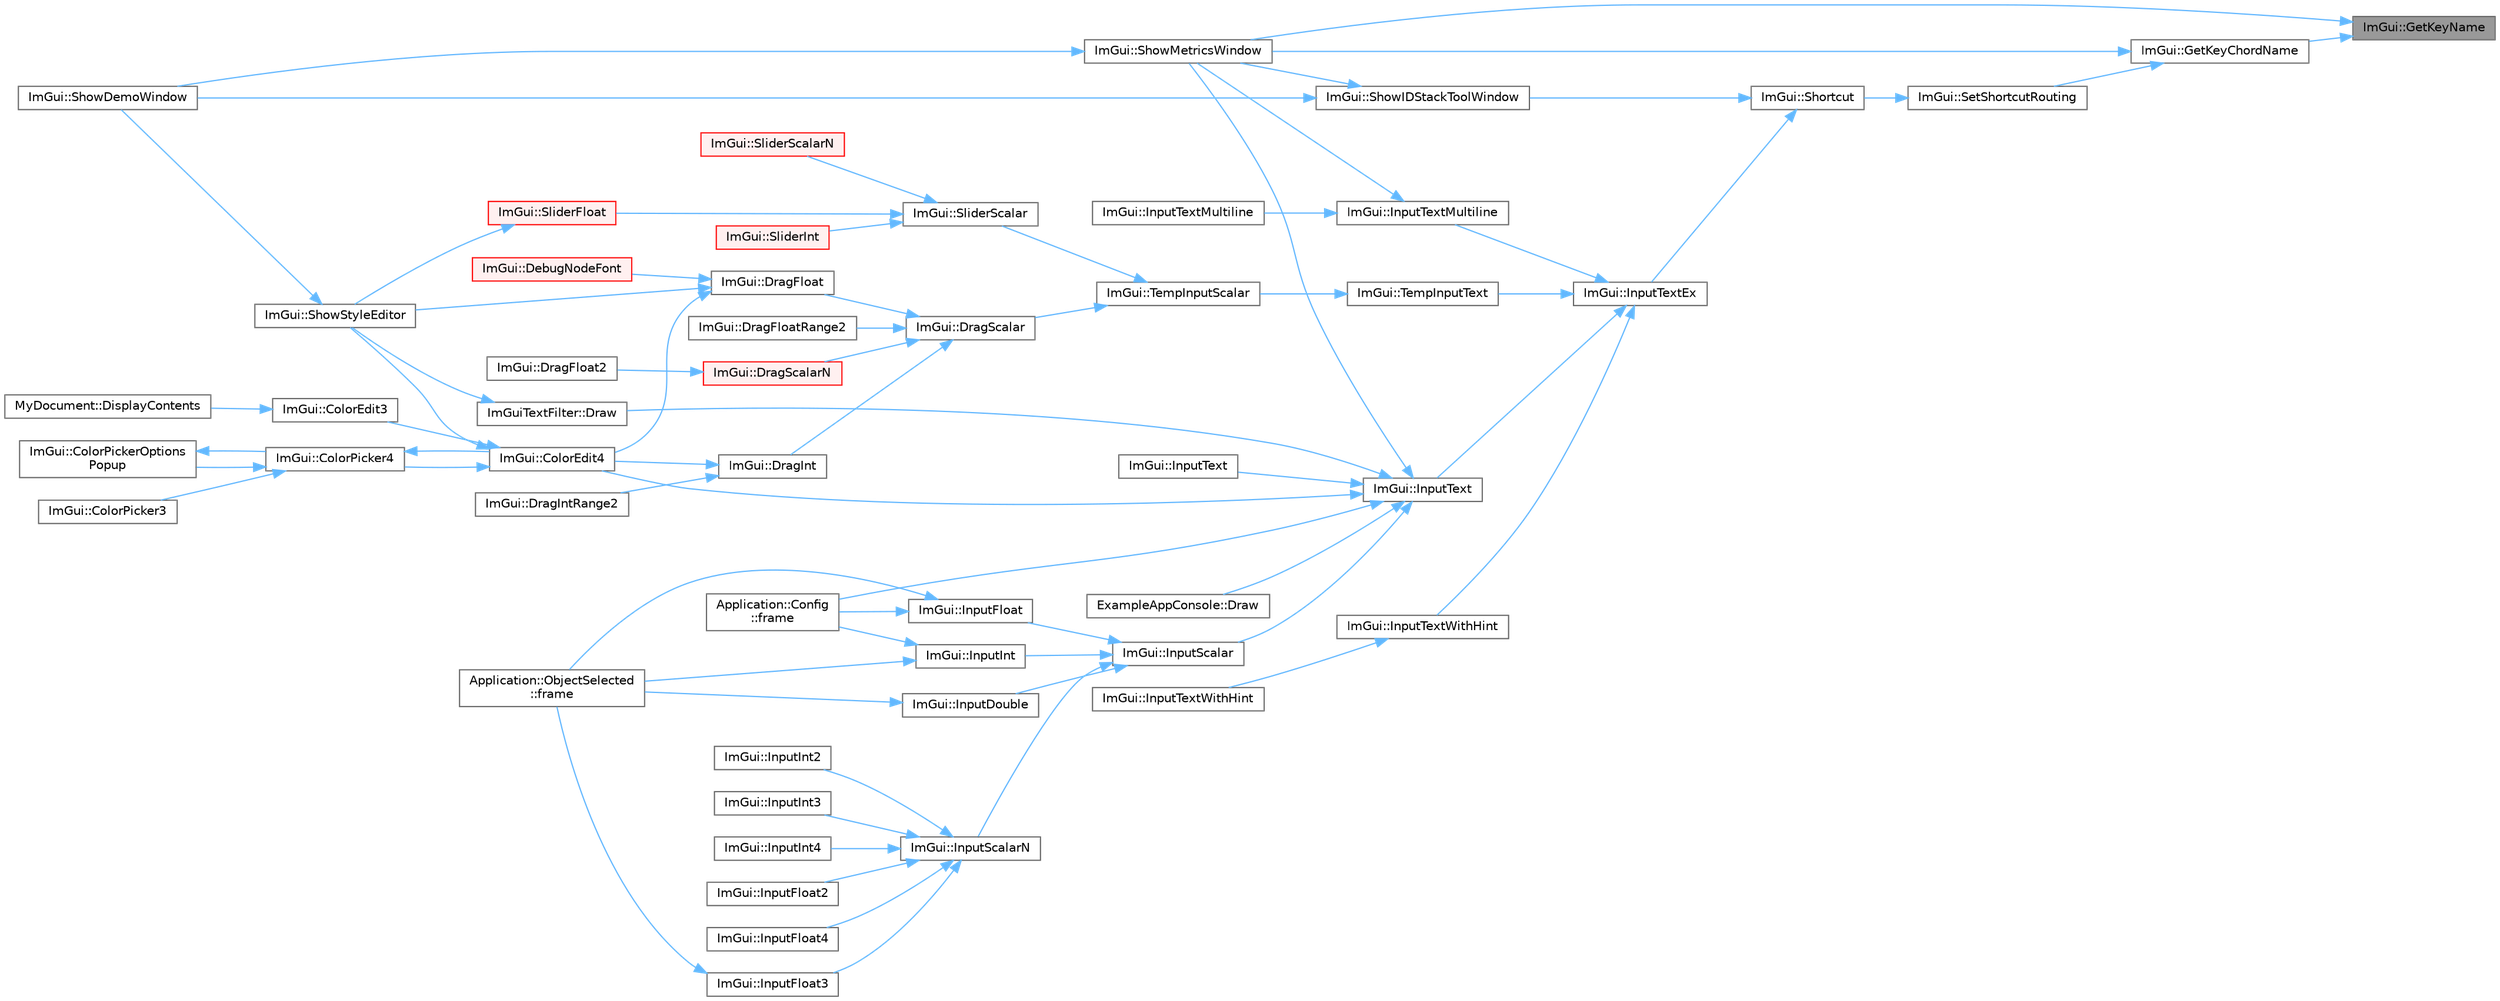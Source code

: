 digraph "ImGui::GetKeyName"
{
 // LATEX_PDF_SIZE
  bgcolor="transparent";
  edge [fontname=Helvetica,fontsize=10,labelfontname=Helvetica,labelfontsize=10];
  node [fontname=Helvetica,fontsize=10,shape=box,height=0.2,width=0.4];
  rankdir="RL";
  Node1 [id="Node000001",label="ImGui::GetKeyName",height=0.2,width=0.4,color="gray40", fillcolor="grey60", style="filled", fontcolor="black",tooltip=" "];
  Node1 -> Node2 [id="edge1_Node000001_Node000002",dir="back",color="steelblue1",style="solid",tooltip=" "];
  Node2 [id="Node000002",label="ImGui::GetKeyChordName",height=0.2,width=0.4,color="grey40", fillcolor="white", style="filled",URL="$namespace_im_gui.html#a4711f04593c21dee2ecb1f736c4da981",tooltip=" "];
  Node2 -> Node3 [id="edge2_Node000002_Node000003",dir="back",color="steelblue1",style="solid",tooltip=" "];
  Node3 [id="Node000003",label="ImGui::SetShortcutRouting",height=0.2,width=0.4,color="grey40", fillcolor="white", style="filled",URL="$namespace_im_gui.html#a5bfa26bcafad8fae4b4e21e1f0db47e3",tooltip=" "];
  Node3 -> Node4 [id="edge3_Node000003_Node000004",dir="back",color="steelblue1",style="solid",tooltip=" "];
  Node4 [id="Node000004",label="ImGui::Shortcut",height=0.2,width=0.4,color="grey40", fillcolor="white", style="filled",URL="$namespace_im_gui.html#a79fcd86b36bb86d9bd95c79013b0ad8d",tooltip=" "];
  Node4 -> Node5 [id="edge4_Node000004_Node000005",dir="back",color="steelblue1",style="solid",tooltip=" "];
  Node5 [id="Node000005",label="ImGui::InputTextEx",height=0.2,width=0.4,color="grey40", fillcolor="white", style="filled",URL="$namespace_im_gui.html#af89af17ecc11653f25fea1e50e195de6",tooltip=" "];
  Node5 -> Node6 [id="edge5_Node000005_Node000006",dir="back",color="steelblue1",style="solid",tooltip=" "];
  Node6 [id="Node000006",label="ImGui::InputText",height=0.2,width=0.4,color="grey40", fillcolor="white", style="filled",URL="$namespace_im_gui.html#aa72b5760a3a206729723a587ac7c8519",tooltip=" "];
  Node6 -> Node7 [id="edge6_Node000006_Node000007",dir="back",color="steelblue1",style="solid",tooltip=" "];
  Node7 [id="Node000007",label="ImGui::ColorEdit4",height=0.2,width=0.4,color="grey40", fillcolor="white", style="filled",URL="$namespace_im_gui.html#ac3f45e2aa0b1d591cc8a2cdf8b566a45",tooltip=" "];
  Node7 -> Node8 [id="edge7_Node000007_Node000008",dir="back",color="steelblue1",style="solid",tooltip=" "];
  Node8 [id="Node000008",label="ImGui::ColorEdit3",height=0.2,width=0.4,color="grey40", fillcolor="white", style="filled",URL="$namespace_im_gui.html#a5afe76ba1c91f07363e40396e7df656e",tooltip=" "];
  Node8 -> Node9 [id="edge8_Node000008_Node000009",dir="back",color="steelblue1",style="solid",tooltip=" "];
  Node9 [id="Node000009",label="MyDocument::DisplayContents",height=0.2,width=0.4,color="grey40", fillcolor="white", style="filled",URL="$struct_my_document.html#aa51e0b8e6c95b7109a507603599c05d9",tooltip=" "];
  Node7 -> Node10 [id="edge9_Node000007_Node000010",dir="back",color="steelblue1",style="solid",tooltip=" "];
  Node10 [id="Node000010",label="ImGui::ColorPicker4",height=0.2,width=0.4,color="grey40", fillcolor="white", style="filled",URL="$namespace_im_gui.html#a3d5aae9e0a14aa051d5a799abbe97b32",tooltip=" "];
  Node10 -> Node7 [id="edge10_Node000010_Node000007",dir="back",color="steelblue1",style="solid",tooltip=" "];
  Node10 -> Node11 [id="edge11_Node000010_Node000011",dir="back",color="steelblue1",style="solid",tooltip=" "];
  Node11 [id="Node000011",label="ImGui::ColorPicker3",height=0.2,width=0.4,color="grey40", fillcolor="white", style="filled",URL="$namespace_im_gui.html#a2a2a98cb9a17b18702be6b954670b388",tooltip=" "];
  Node10 -> Node12 [id="edge12_Node000010_Node000012",dir="back",color="steelblue1",style="solid",tooltip=" "];
  Node12 [id="Node000012",label="ImGui::ColorPickerOptions\lPopup",height=0.2,width=0.4,color="grey40", fillcolor="white", style="filled",URL="$namespace_im_gui.html#a6d112eeb6d8ffdebbc9d9a8c66babbee",tooltip=" "];
  Node12 -> Node10 [id="edge13_Node000012_Node000010",dir="back",color="steelblue1",style="solid",tooltip=" "];
  Node7 -> Node13 [id="edge14_Node000007_Node000013",dir="back",color="steelblue1",style="solid",tooltip=" "];
  Node13 [id="Node000013",label="ImGui::ShowStyleEditor",height=0.2,width=0.4,color="grey40", fillcolor="white", style="filled",URL="$namespace_im_gui.html#ab2eb3dec78d054fe3feab1c091ec5de5",tooltip=" "];
  Node13 -> Node14 [id="edge15_Node000013_Node000014",dir="back",color="steelblue1",style="solid",tooltip=" "];
  Node14 [id="Node000014",label="ImGui::ShowDemoWindow",height=0.2,width=0.4,color="grey40", fillcolor="white", style="filled",URL="$namespace_im_gui.html#af95643a0ce4893b9e57c12991922fb18",tooltip=" "];
  Node6 -> Node15 [id="edge16_Node000006_Node000015",dir="back",color="steelblue1",style="solid",tooltip=" "];
  Node15 [id="Node000015",label="ExampleAppConsole::Draw",height=0.2,width=0.4,color="grey40", fillcolor="white", style="filled",URL="$struct_example_app_console.html#a0518a09c7e8648dd52c7c06df19ac17a",tooltip=" "];
  Node6 -> Node16 [id="edge17_Node000006_Node000016",dir="back",color="steelblue1",style="solid",tooltip=" "];
  Node16 [id="Node000016",label="ImGuiTextFilter::Draw",height=0.2,width=0.4,color="grey40", fillcolor="white", style="filled",URL="$struct_im_gui_text_filter.html#ab93ad5985019ff9d3781606551fc26cc",tooltip=" "];
  Node16 -> Node13 [id="edge18_Node000016_Node000013",dir="back",color="steelblue1",style="solid",tooltip=" "];
  Node6 -> Node17 [id="edge19_Node000006_Node000017",dir="back",color="steelblue1",style="solid",tooltip=" "];
  Node17 [id="Node000017",label="Application::Config\l::frame",height=0.2,width=0.4,color="grey40", fillcolor="white", style="filled",URL="$class_application_1_1_config.html#a291cc3a874949e121dcf83a3f90681bc",tooltip=" "];
  Node6 -> Node18 [id="edge20_Node000006_Node000018",dir="back",color="steelblue1",style="solid",tooltip=" "];
  Node18 [id="Node000018",label="ImGui::InputScalar",height=0.2,width=0.4,color="grey40", fillcolor="white", style="filled",URL="$namespace_im_gui.html#afdb54540b7480872fbb746f64344b374",tooltip=" "];
  Node18 -> Node19 [id="edge21_Node000018_Node000019",dir="back",color="steelblue1",style="solid",tooltip=" "];
  Node19 [id="Node000019",label="ImGui::InputDouble",height=0.2,width=0.4,color="grey40", fillcolor="white", style="filled",URL="$namespace_im_gui.html#ad941c3cfa561ca35b674fd5802bcf870",tooltip=" "];
  Node19 -> Node20 [id="edge22_Node000019_Node000020",dir="back",color="steelblue1",style="solid",tooltip=" "];
  Node20 [id="Node000020",label="Application::ObjectSelected\l::frame",height=0.2,width=0.4,color="grey40", fillcolor="white", style="filled",URL="$class_application_1_1_object_selected.html#a30dd507edcc6c76dd65cc0cf9dda010a",tooltip=" "];
  Node18 -> Node21 [id="edge23_Node000018_Node000021",dir="back",color="steelblue1",style="solid",tooltip=" "];
  Node21 [id="Node000021",label="ImGui::InputFloat",height=0.2,width=0.4,color="grey40", fillcolor="white", style="filled",URL="$namespace_im_gui.html#a36b86c9d7226f18c316400c83a904454",tooltip=" "];
  Node21 -> Node17 [id="edge24_Node000021_Node000017",dir="back",color="steelblue1",style="solid",tooltip=" "];
  Node21 -> Node20 [id="edge25_Node000021_Node000020",dir="back",color="steelblue1",style="solid",tooltip=" "];
  Node18 -> Node22 [id="edge26_Node000018_Node000022",dir="back",color="steelblue1",style="solid",tooltip=" "];
  Node22 [id="Node000022",label="ImGui::InputInt",height=0.2,width=0.4,color="grey40", fillcolor="white", style="filled",URL="$namespace_im_gui.html#a36fc45a3c41a63ea9a983cc851752505",tooltip=" "];
  Node22 -> Node17 [id="edge27_Node000022_Node000017",dir="back",color="steelblue1",style="solid",tooltip=" "];
  Node22 -> Node20 [id="edge28_Node000022_Node000020",dir="back",color="steelblue1",style="solid",tooltip=" "];
  Node18 -> Node23 [id="edge29_Node000018_Node000023",dir="back",color="steelblue1",style="solid",tooltip=" "];
  Node23 [id="Node000023",label="ImGui::InputScalarN",height=0.2,width=0.4,color="grey40", fillcolor="white", style="filled",URL="$namespace_im_gui.html#afb17f0092027c09183df498834abace9",tooltip=" "];
  Node23 -> Node24 [id="edge30_Node000023_Node000024",dir="back",color="steelblue1",style="solid",tooltip=" "];
  Node24 [id="Node000024",label="ImGui::InputFloat2",height=0.2,width=0.4,color="grey40", fillcolor="white", style="filled",URL="$namespace_im_gui.html#a854ba6decd4ae7e4b0980a9c71bfa47d",tooltip=" "];
  Node23 -> Node25 [id="edge31_Node000023_Node000025",dir="back",color="steelblue1",style="solid",tooltip=" "];
  Node25 [id="Node000025",label="ImGui::InputFloat3",height=0.2,width=0.4,color="grey40", fillcolor="white", style="filled",URL="$namespace_im_gui.html#a970a00fd1a4226c697ea5fb807fb62d8",tooltip=" "];
  Node25 -> Node20 [id="edge32_Node000025_Node000020",dir="back",color="steelblue1",style="solid",tooltip=" "];
  Node23 -> Node26 [id="edge33_Node000023_Node000026",dir="back",color="steelblue1",style="solid",tooltip=" "];
  Node26 [id="Node000026",label="ImGui::InputFloat4",height=0.2,width=0.4,color="grey40", fillcolor="white", style="filled",URL="$namespace_im_gui.html#a69675d2e9780a0e5a7a372f936b64d49",tooltip=" "];
  Node23 -> Node27 [id="edge34_Node000023_Node000027",dir="back",color="steelblue1",style="solid",tooltip=" "];
  Node27 [id="Node000027",label="ImGui::InputInt2",height=0.2,width=0.4,color="grey40", fillcolor="white", style="filled",URL="$namespace_im_gui.html#a83dfd2daacefb741e67d8d69821e1590",tooltip=" "];
  Node23 -> Node28 [id="edge35_Node000023_Node000028",dir="back",color="steelblue1",style="solid",tooltip=" "];
  Node28 [id="Node000028",label="ImGui::InputInt3",height=0.2,width=0.4,color="grey40", fillcolor="white", style="filled",URL="$namespace_im_gui.html#ab8e7466e5bdda70fefa551eb662dc3f5",tooltip=" "];
  Node23 -> Node29 [id="edge36_Node000023_Node000029",dir="back",color="steelblue1",style="solid",tooltip=" "];
  Node29 [id="Node000029",label="ImGui::InputInt4",height=0.2,width=0.4,color="grey40", fillcolor="white", style="filled",URL="$namespace_im_gui.html#a3a57668b83f7a99d295f94baa71add0a",tooltip=" "];
  Node6 -> Node30 [id="edge37_Node000006_Node000030",dir="back",color="steelblue1",style="solid",tooltip=" "];
  Node30 [id="Node000030",label="ImGui::InputText",height=0.2,width=0.4,color="grey40", fillcolor="white", style="filled",URL="$namespace_im_gui.html#a27fe05fc98111a29564a22400096b91f",tooltip=" "];
  Node6 -> Node31 [id="edge38_Node000006_Node000031",dir="back",color="steelblue1",style="solid",tooltip=" "];
  Node31 [id="Node000031",label="ImGui::ShowMetricsWindow",height=0.2,width=0.4,color="grey40", fillcolor="white", style="filled",URL="$namespace_im_gui.html#afe7a28c6eb52fff3cc27d5a698fea4ff",tooltip=" "];
  Node31 -> Node14 [id="edge39_Node000031_Node000014",dir="back",color="steelblue1",style="solid",tooltip=" "];
  Node5 -> Node32 [id="edge40_Node000005_Node000032",dir="back",color="steelblue1",style="solid",tooltip=" "];
  Node32 [id="Node000032",label="ImGui::InputTextMultiline",height=0.2,width=0.4,color="grey40", fillcolor="white", style="filled",URL="$namespace_im_gui.html#a0470693929ed9930cbf5b737577c2414",tooltip=" "];
  Node32 -> Node33 [id="edge41_Node000032_Node000033",dir="back",color="steelblue1",style="solid",tooltip=" "];
  Node33 [id="Node000033",label="ImGui::InputTextMultiline",height=0.2,width=0.4,color="grey40", fillcolor="white", style="filled",URL="$namespace_im_gui.html#af8c6be5f8ecd879edf7fee6769976329",tooltip=" "];
  Node32 -> Node31 [id="edge42_Node000032_Node000031",dir="back",color="steelblue1",style="solid",tooltip=" "];
  Node5 -> Node34 [id="edge43_Node000005_Node000034",dir="back",color="steelblue1",style="solid",tooltip=" "];
  Node34 [id="Node000034",label="ImGui::InputTextWithHint",height=0.2,width=0.4,color="grey40", fillcolor="white", style="filled",URL="$namespace_im_gui.html#aee5a5127f494966ad16e578714e8fac2",tooltip=" "];
  Node34 -> Node35 [id="edge44_Node000034_Node000035",dir="back",color="steelblue1",style="solid",tooltip=" "];
  Node35 [id="Node000035",label="ImGui::InputTextWithHint",height=0.2,width=0.4,color="grey40", fillcolor="white", style="filled",URL="$namespace_im_gui.html#ad95e19f8707e06a0ae8b06374bbe9ec1",tooltip=" "];
  Node5 -> Node36 [id="edge45_Node000005_Node000036",dir="back",color="steelblue1",style="solid",tooltip=" "];
  Node36 [id="Node000036",label="ImGui::TempInputText",height=0.2,width=0.4,color="grey40", fillcolor="white", style="filled",URL="$namespace_im_gui.html#ae85def71d2fcf5409035b583b315964e",tooltip=" "];
  Node36 -> Node37 [id="edge46_Node000036_Node000037",dir="back",color="steelblue1",style="solid",tooltip=" "];
  Node37 [id="Node000037",label="ImGui::TempInputScalar",height=0.2,width=0.4,color="grey40", fillcolor="white", style="filled",URL="$namespace_im_gui.html#a392fed3e7db2a75abf217bf84c6abce9",tooltip=" "];
  Node37 -> Node38 [id="edge47_Node000037_Node000038",dir="back",color="steelblue1",style="solid",tooltip=" "];
  Node38 [id="Node000038",label="ImGui::DragScalar",height=0.2,width=0.4,color="grey40", fillcolor="white", style="filled",URL="$namespace_im_gui.html#a17d8926e8f44a6d00575b12081c51fe0",tooltip=" "];
  Node38 -> Node39 [id="edge48_Node000038_Node000039",dir="back",color="steelblue1",style="solid",tooltip=" "];
  Node39 [id="Node000039",label="ImGui::DragFloat",height=0.2,width=0.4,color="grey40", fillcolor="white", style="filled",URL="$namespace_im_gui.html#aab1b20e7bf98aa7bbdb26f8cd3ad91e6",tooltip=" "];
  Node39 -> Node7 [id="edge49_Node000039_Node000007",dir="back",color="steelblue1",style="solid",tooltip=" "];
  Node39 -> Node40 [id="edge50_Node000039_Node000040",dir="back",color="steelblue1",style="solid",tooltip=" "];
  Node40 [id="Node000040",label="ImGui::DebugNodeFont",height=0.2,width=0.4,color="red", fillcolor="#FFF0F0", style="filled",URL="$namespace_im_gui.html#ae0207d60728f7e6a47dbcd1d7d84e3cb",tooltip=" "];
  Node39 -> Node13 [id="edge51_Node000039_Node000013",dir="back",color="steelblue1",style="solid",tooltip=" "];
  Node38 -> Node42 [id="edge52_Node000038_Node000042",dir="back",color="steelblue1",style="solid",tooltip=" "];
  Node42 [id="Node000042",label="ImGui::DragFloatRange2",height=0.2,width=0.4,color="grey40", fillcolor="white", style="filled",URL="$namespace_im_gui.html#aa6bfd93ead5c47e84b66185da88b8e8c",tooltip=" "];
  Node38 -> Node43 [id="edge53_Node000038_Node000043",dir="back",color="steelblue1",style="solid",tooltip=" "];
  Node43 [id="Node000043",label="ImGui::DragInt",height=0.2,width=0.4,color="grey40", fillcolor="white", style="filled",URL="$namespace_im_gui.html#a3714db739ae51fc75601d7fad234a58b",tooltip=" "];
  Node43 -> Node7 [id="edge54_Node000043_Node000007",dir="back",color="steelblue1",style="solid",tooltip=" "];
  Node43 -> Node44 [id="edge55_Node000043_Node000044",dir="back",color="steelblue1",style="solid",tooltip=" "];
  Node44 [id="Node000044",label="ImGui::DragIntRange2",height=0.2,width=0.4,color="grey40", fillcolor="white", style="filled",URL="$namespace_im_gui.html#a27a0380e0480671c7cd854dd7bfc6bd1",tooltip=" "];
  Node38 -> Node45 [id="edge56_Node000038_Node000045",dir="back",color="steelblue1",style="solid",tooltip=" "];
  Node45 [id="Node000045",label="ImGui::DragScalarN",height=0.2,width=0.4,color="red", fillcolor="#FFF0F0", style="filled",URL="$namespace_im_gui.html#a1265d2b30ced1fca909e26c8f718fcbd",tooltip=" "];
  Node45 -> Node46 [id="edge57_Node000045_Node000046",dir="back",color="steelblue1",style="solid",tooltip=" "];
  Node46 [id="Node000046",label="ImGui::DragFloat2",height=0.2,width=0.4,color="grey40", fillcolor="white", style="filled",URL="$namespace_im_gui.html#afc9ce10d78534a5c186cee0b337f7471",tooltip=" "];
  Node37 -> Node52 [id="edge58_Node000037_Node000052",dir="back",color="steelblue1",style="solid",tooltip=" "];
  Node52 [id="Node000052",label="ImGui::SliderScalar",height=0.2,width=0.4,color="grey40", fillcolor="white", style="filled",URL="$namespace_im_gui.html#afdd7faa9a69f75b8d674cdc207441bea",tooltip=" "];
  Node52 -> Node53 [id="edge59_Node000052_Node000053",dir="back",color="steelblue1",style="solid",tooltip=" "];
  Node53 [id="Node000053",label="ImGui::SliderFloat",height=0.2,width=0.4,color="red", fillcolor="#FFF0F0", style="filled",URL="$namespace_im_gui.html#a864f761801792a0cc5ce3408f3392cfc",tooltip=" "];
  Node53 -> Node13 [id="edge60_Node000053_Node000013",dir="back",color="steelblue1",style="solid",tooltip=" "];
  Node52 -> Node55 [id="edge61_Node000052_Node000055",dir="back",color="steelblue1",style="solid",tooltip=" "];
  Node55 [id="Node000055",label="ImGui::SliderInt",height=0.2,width=0.4,color="red", fillcolor="#FFF0F0", style="filled",URL="$namespace_im_gui.html#a580128c9b35d1a9fc5b7a057f6f5464a",tooltip=" "];
  Node52 -> Node57 [id="edge62_Node000052_Node000057",dir="back",color="steelblue1",style="solid",tooltip=" "];
  Node57 [id="Node000057",label="ImGui::SliderScalarN",height=0.2,width=0.4,color="red", fillcolor="#FFF0F0", style="filled",URL="$namespace_im_gui.html#a64031a4ad000695c1e1d3f42792f4bb4",tooltip=" "];
  Node4 -> Node64 [id="edge63_Node000004_Node000064",dir="back",color="steelblue1",style="solid",tooltip=" "];
  Node64 [id="Node000064",label="ImGui::ShowIDStackToolWindow",height=0.2,width=0.4,color="grey40", fillcolor="white", style="filled",URL="$namespace_im_gui.html#ab4a87bf4a874a8e5872b60b4a9b1d99e",tooltip=" "];
  Node64 -> Node14 [id="edge64_Node000064_Node000014",dir="back",color="steelblue1",style="solid",tooltip=" "];
  Node64 -> Node31 [id="edge65_Node000064_Node000031",dir="back",color="steelblue1",style="solid",tooltip=" "];
  Node2 -> Node31 [id="edge66_Node000002_Node000031",dir="back",color="steelblue1",style="solid",tooltip=" "];
  Node1 -> Node31 [id="edge67_Node000001_Node000031",dir="back",color="steelblue1",style="solid",tooltip=" "];
}
